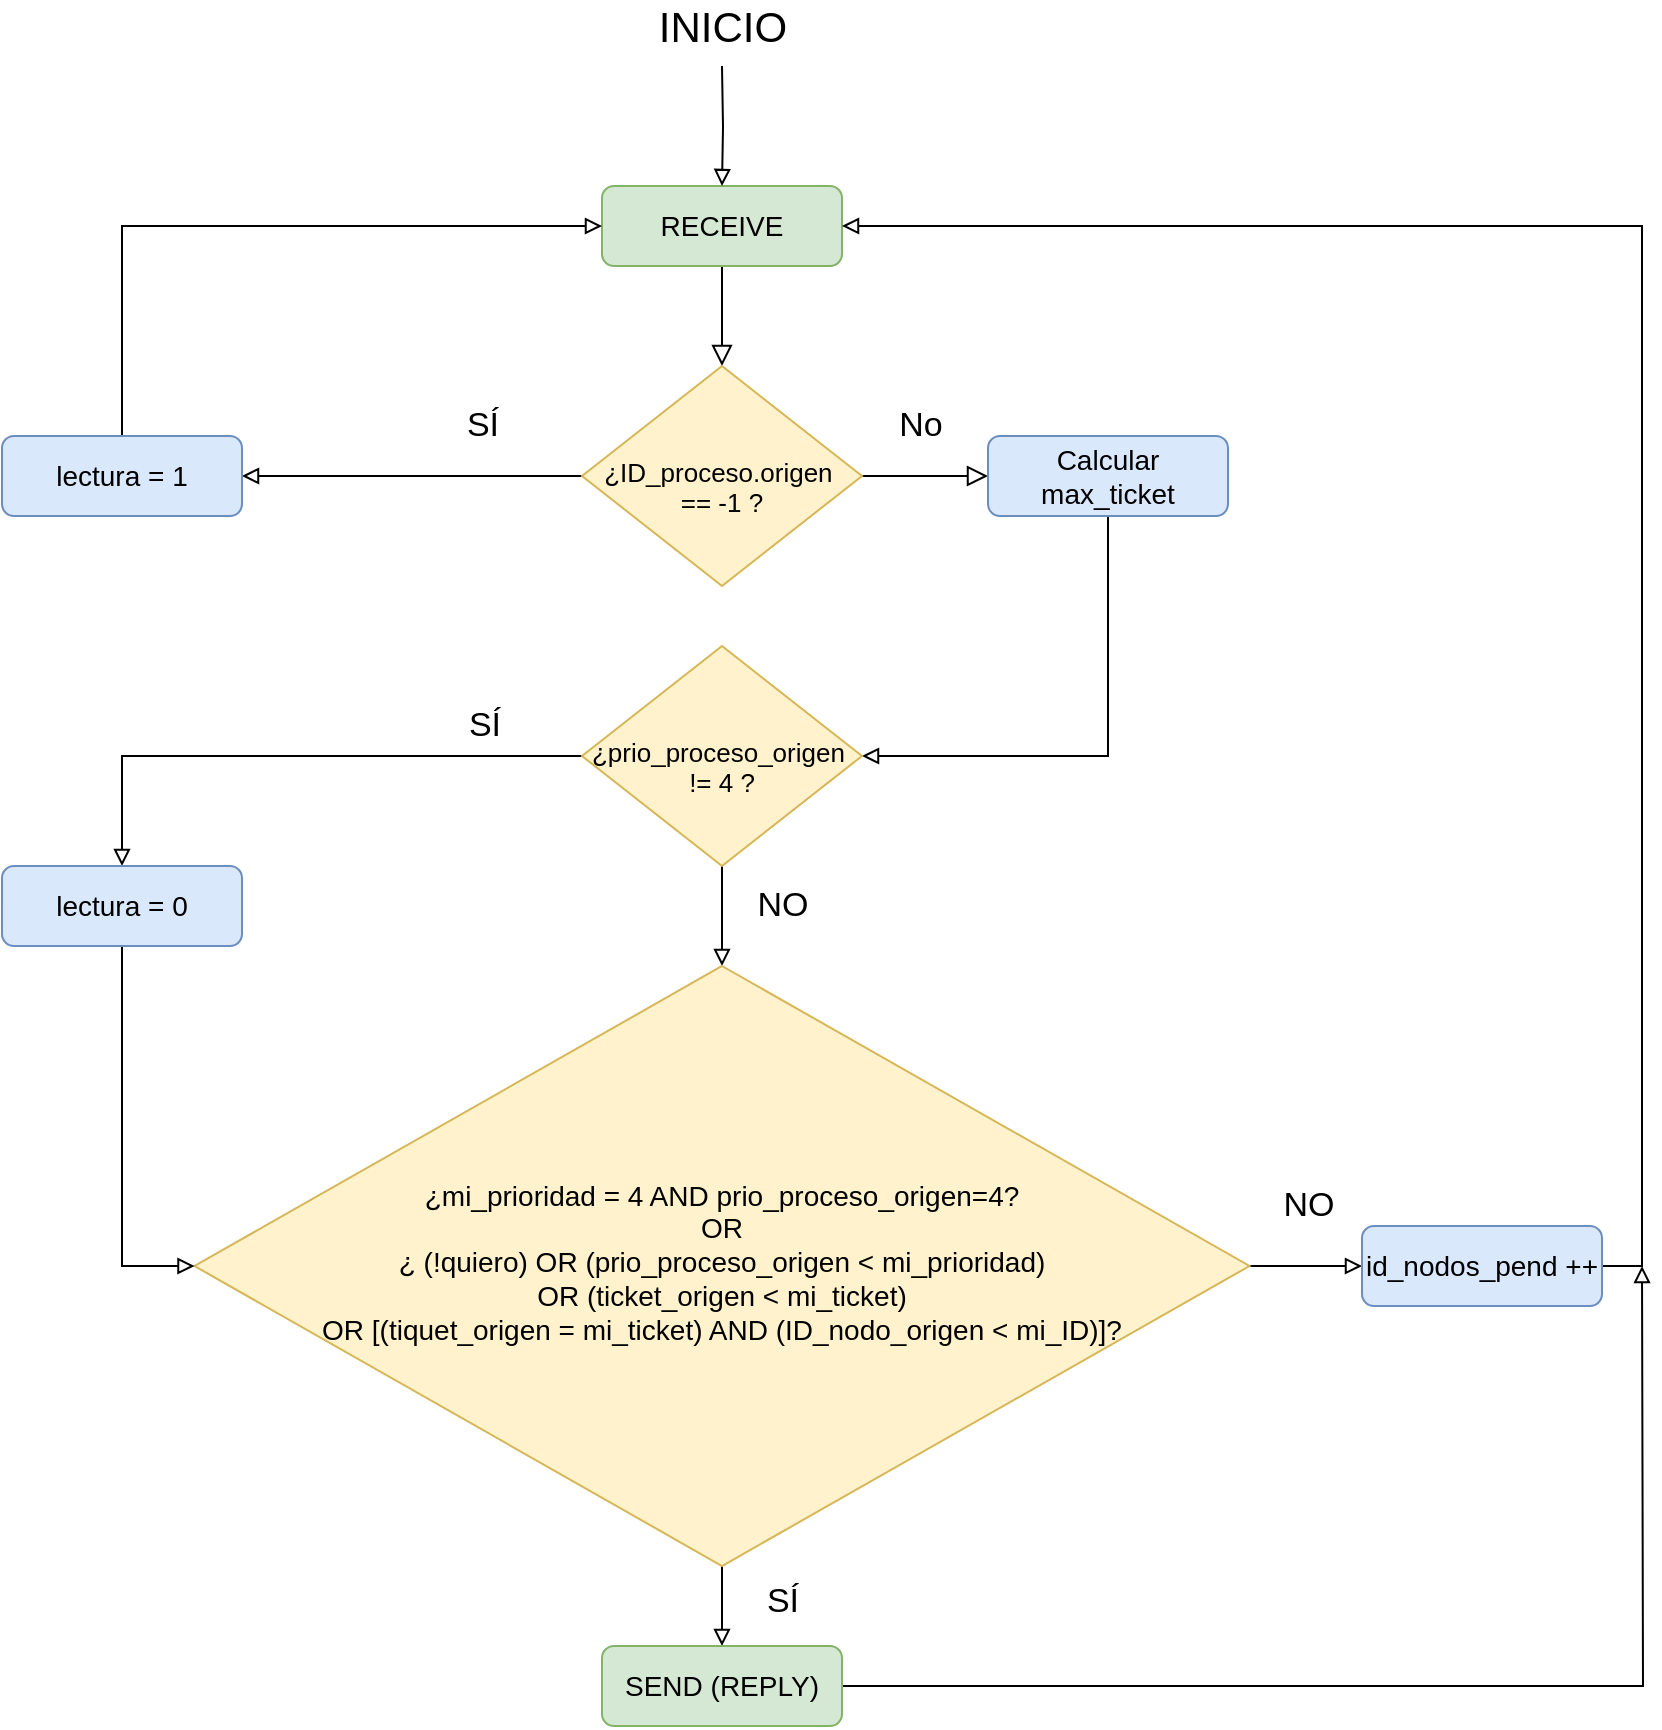 <mxfile version="14.6.10" type="github">
  <diagram id="C5RBs43oDa-KdzZeNtuy" name="Page-1">
    <mxGraphModel dx="2500" dy="896" grid="1" gridSize="10" guides="1" tooltips="1" connect="1" arrows="1" fold="1" page="1" pageScale="1" pageWidth="827" pageHeight="1169" math="0" shadow="0">
      <root>
        <mxCell id="WIyWlLk6GJQsqaUBKTNV-0" />
        <mxCell id="WIyWlLk6GJQsqaUBKTNV-1" parent="WIyWlLk6GJQsqaUBKTNV-0" />
        <mxCell id="WIyWlLk6GJQsqaUBKTNV-2" value="" style="rounded=0;html=1;jettySize=auto;orthogonalLoop=1;fontSize=11;endArrow=block;endFill=0;endSize=8;strokeWidth=1;shadow=0;labelBackgroundColor=none;edgeStyle=orthogonalEdgeStyle;" parent="WIyWlLk6GJQsqaUBKTNV-1" source="WIyWlLk6GJQsqaUBKTNV-3" edge="1">
          <mxGeometry relative="1" as="geometry">
            <mxPoint x="220" y="230" as="targetPoint" />
          </mxGeometry>
        </mxCell>
        <mxCell id="WIyWlLk6GJQsqaUBKTNV-3" value="RECEIVE" style="rounded=1;whiteSpace=wrap;html=1;fontSize=14;glass=0;strokeWidth=1;shadow=0;fillColor=#d5e8d4;strokeColor=#82b366;" parent="WIyWlLk6GJQsqaUBKTNV-1" vertex="1">
          <mxGeometry x="160" y="140" width="120" height="40" as="geometry" />
        </mxCell>
        <mxCell id="WIyWlLk6GJQsqaUBKTNV-8" value="No" style="rounded=0;html=1;jettySize=auto;orthogonalLoop=1;fontSize=17;endArrow=block;endFill=0;endSize=8;strokeWidth=1;shadow=0;labelBackgroundColor=none;edgeStyle=orthogonalEdgeStyle;" parent="WIyWlLk6GJQsqaUBKTNV-1" source="WIyWlLk6GJQsqaUBKTNV-10" target="WIyWlLk6GJQsqaUBKTNV-11" edge="1">
          <mxGeometry x="-0.048" y="25" relative="1" as="geometry">
            <mxPoint x="-1" as="offset" />
          </mxGeometry>
        </mxCell>
        <mxCell id="LbfQdKDmIrUBHFjcvGVK-4" style="edgeStyle=orthogonalEdgeStyle;rounded=0;orthogonalLoop=1;jettySize=auto;html=1;exitX=0;exitY=0.5;exitDx=0;exitDy=0;entryX=1;entryY=0.5;entryDx=0;entryDy=0;endArrow=block;endFill=0;" edge="1" parent="WIyWlLk6GJQsqaUBKTNV-1" source="WIyWlLk6GJQsqaUBKTNV-10" target="LbfQdKDmIrUBHFjcvGVK-3">
          <mxGeometry relative="1" as="geometry" />
        </mxCell>
        <mxCell id="LbfQdKDmIrUBHFjcvGVK-6" value="SÍ" style="edgeLabel;html=1;align=center;verticalAlign=middle;resizable=0;points=[];fontSize=17;" vertex="1" connectable="0" parent="LbfQdKDmIrUBHFjcvGVK-4">
          <mxGeometry x="0.32" y="-1" relative="1" as="geometry">
            <mxPoint x="62" y="-24" as="offset" />
          </mxGeometry>
        </mxCell>
        <mxCell id="WIyWlLk6GJQsqaUBKTNV-10" value="&amp;nbsp;&lt;br style=&quot;font-size: 13px;&quot;&gt;¿ID_proceso.origen&amp;nbsp;&lt;br style=&quot;font-size: 13px;&quot;&gt;== -1 ?" style="rhombus;whiteSpace=wrap;html=1;shadow=0;fontFamily=Helvetica;fontSize=13;align=center;strokeWidth=1;spacing=6;spacingTop=-4;fillColor=#fff2cc;strokeColor=#d6b656;" parent="WIyWlLk6GJQsqaUBKTNV-1" vertex="1">
          <mxGeometry x="150" y="230" width="140" height="110" as="geometry" />
        </mxCell>
        <mxCell id="LbfQdKDmIrUBHFjcvGVK-9" style="edgeStyle=orthogonalEdgeStyle;rounded=0;orthogonalLoop=1;jettySize=auto;html=1;exitX=0.5;exitY=1;exitDx=0;exitDy=0;entryX=1;entryY=0.5;entryDx=0;entryDy=0;endArrow=block;endFill=0;" edge="1" parent="WIyWlLk6GJQsqaUBKTNV-1" source="WIyWlLk6GJQsqaUBKTNV-11" target="LbfQdKDmIrUBHFjcvGVK-7">
          <mxGeometry relative="1" as="geometry" />
        </mxCell>
        <mxCell id="WIyWlLk6GJQsqaUBKTNV-11" value="Calcular max_ticket" style="rounded=1;whiteSpace=wrap;html=1;fontSize=14;glass=0;strokeWidth=1;shadow=0;fillColor=#dae8fc;strokeColor=#6c8ebf;" parent="WIyWlLk6GJQsqaUBKTNV-1" vertex="1">
          <mxGeometry x="353" y="265" width="120" height="40" as="geometry" />
        </mxCell>
        <mxCell id="LbfQdKDmIrUBHFjcvGVK-1" value="INICIO" style="edgeStyle=orthogonalEdgeStyle;rounded=0;orthogonalLoop=1;jettySize=auto;html=1;endArrow=block;endFill=0;fontSize=21;" edge="1" parent="WIyWlLk6GJQsqaUBKTNV-1" target="WIyWlLk6GJQsqaUBKTNV-3">
          <mxGeometry x="-1" y="-20" relative="1" as="geometry">
            <mxPoint x="220" y="80" as="sourcePoint" />
            <mxPoint x="20" y="-20" as="offset" />
          </mxGeometry>
        </mxCell>
        <mxCell id="LbfQdKDmIrUBHFjcvGVK-5" style="edgeStyle=orthogonalEdgeStyle;rounded=0;orthogonalLoop=1;jettySize=auto;html=1;exitX=0.5;exitY=0;exitDx=0;exitDy=0;entryX=0;entryY=0.5;entryDx=0;entryDy=0;endArrow=block;endFill=0;" edge="1" parent="WIyWlLk6GJQsqaUBKTNV-1" source="LbfQdKDmIrUBHFjcvGVK-3" target="WIyWlLk6GJQsqaUBKTNV-3">
          <mxGeometry relative="1" as="geometry" />
        </mxCell>
        <mxCell id="LbfQdKDmIrUBHFjcvGVK-3" value="lectura = 1" style="rounded=1;whiteSpace=wrap;html=1;fontSize=14;glass=0;strokeWidth=1;shadow=0;fillColor=#dae8fc;strokeColor=#6c8ebf;" vertex="1" parent="WIyWlLk6GJQsqaUBKTNV-1">
          <mxGeometry x="-140" y="265" width="120" height="40" as="geometry" />
        </mxCell>
        <mxCell id="LbfQdKDmIrUBHFjcvGVK-12" style="edgeStyle=orthogonalEdgeStyle;rounded=0;orthogonalLoop=1;jettySize=auto;html=1;exitX=0;exitY=0.5;exitDx=0;exitDy=0;entryX=0.5;entryY=0;entryDx=0;entryDy=0;endArrow=block;endFill=0;" edge="1" parent="WIyWlLk6GJQsqaUBKTNV-1" source="LbfQdKDmIrUBHFjcvGVK-7" target="LbfQdKDmIrUBHFjcvGVK-11">
          <mxGeometry relative="1" as="geometry" />
        </mxCell>
        <mxCell id="LbfQdKDmIrUBHFjcvGVK-15" value="SÍ" style="edgeLabel;html=1;align=center;verticalAlign=middle;resizable=0;points=[];fontSize=17;" vertex="1" connectable="0" parent="LbfQdKDmIrUBHFjcvGVK-12">
          <mxGeometry x="-0.04" y="1" relative="1" as="geometry">
            <mxPoint x="88" y="-16" as="offset" />
          </mxGeometry>
        </mxCell>
        <mxCell id="LbfQdKDmIrUBHFjcvGVK-14" value="NO" style="edgeStyle=orthogonalEdgeStyle;rounded=0;orthogonalLoop=1;jettySize=auto;html=1;exitX=0.5;exitY=1;exitDx=0;exitDy=0;entryX=0.5;entryY=0;entryDx=0;entryDy=0;endArrow=block;endFill=0;fontSize=17;" edge="1" parent="WIyWlLk6GJQsqaUBKTNV-1" source="LbfQdKDmIrUBHFjcvGVK-7" target="LbfQdKDmIrUBHFjcvGVK-10">
          <mxGeometry x="-0.2" y="30" relative="1" as="geometry">
            <mxPoint as="offset" />
          </mxGeometry>
        </mxCell>
        <mxCell id="LbfQdKDmIrUBHFjcvGVK-7" value="&amp;nbsp;&lt;br style=&quot;font-size: 13px;&quot;&gt;¿prio_proceso_origen&amp;nbsp;&lt;br style=&quot;font-size: 13px;&quot;&gt;!= 4 ?" style="rhombus;whiteSpace=wrap;html=1;shadow=0;fontFamily=Helvetica;fontSize=13;align=center;strokeWidth=1;spacing=6;spacingTop=-4;fillColor=#fff2cc;strokeColor=#d6b656;" vertex="1" parent="WIyWlLk6GJQsqaUBKTNV-1">
          <mxGeometry x="150" y="370" width="140" height="110" as="geometry" />
        </mxCell>
        <mxCell id="LbfQdKDmIrUBHFjcvGVK-18" value="SÍ" style="edgeStyle=orthogonalEdgeStyle;rounded=0;orthogonalLoop=1;jettySize=auto;html=1;exitX=0.5;exitY=1;exitDx=0;exitDy=0;entryX=0.5;entryY=0;entryDx=0;entryDy=0;endArrow=block;endFill=0;fontSize=17;" edge="1" parent="WIyWlLk6GJQsqaUBKTNV-1" source="LbfQdKDmIrUBHFjcvGVK-10" target="LbfQdKDmIrUBHFjcvGVK-17">
          <mxGeometry x="-0.111" y="30" relative="1" as="geometry">
            <mxPoint as="offset" />
          </mxGeometry>
        </mxCell>
        <mxCell id="LbfQdKDmIrUBHFjcvGVK-19" value="NO" style="edgeStyle=orthogonalEdgeStyle;rounded=0;orthogonalLoop=1;jettySize=auto;html=1;exitX=1;exitY=0.5;exitDx=0;exitDy=0;entryX=0;entryY=0.5;entryDx=0;entryDy=0;endArrow=block;endFill=0;fontSize=17;" edge="1" parent="WIyWlLk6GJQsqaUBKTNV-1" source="LbfQdKDmIrUBHFjcvGVK-10" target="LbfQdKDmIrUBHFjcvGVK-16">
          <mxGeometry x="0.04" y="30" relative="1" as="geometry">
            <mxPoint as="offset" />
          </mxGeometry>
        </mxCell>
        <mxCell id="LbfQdKDmIrUBHFjcvGVK-10" value="¿mi_prioridad = 4 AND prio_proceso_origen=4?&lt;br style=&quot;font-size: 14px;&quot;&gt;OR&lt;br style=&quot;font-size: 14px;&quot;&gt;¿ (!quiero) OR (prio_proceso_origen &amp;lt; mi_prioridad)&lt;br style=&quot;font-size: 14px;&quot;&gt;OR (ticket_origen &amp;lt; mi_ticket)&lt;br style=&quot;font-size: 14px;&quot;&gt;OR [(tiquet_origen = mi_ticket) AND (ID_nodo_origen &amp;lt; mi_ID)]?" style="rhombus;whiteSpace=wrap;html=1;shadow=0;fontFamily=Helvetica;fontSize=14;align=center;strokeWidth=1;spacing=6;spacingTop=-4;fillColor=#fff2cc;strokeColor=#d6b656;" vertex="1" parent="WIyWlLk6GJQsqaUBKTNV-1">
          <mxGeometry x="-43.75" y="530" width="527.5" height="300" as="geometry" />
        </mxCell>
        <mxCell id="LbfQdKDmIrUBHFjcvGVK-13" style="edgeStyle=orthogonalEdgeStyle;rounded=0;orthogonalLoop=1;jettySize=auto;html=1;exitX=0.5;exitY=1;exitDx=0;exitDy=0;entryX=0;entryY=0.5;entryDx=0;entryDy=0;endArrow=block;endFill=0;" edge="1" parent="WIyWlLk6GJQsqaUBKTNV-1" source="LbfQdKDmIrUBHFjcvGVK-11" target="LbfQdKDmIrUBHFjcvGVK-10">
          <mxGeometry relative="1" as="geometry" />
        </mxCell>
        <mxCell id="LbfQdKDmIrUBHFjcvGVK-11" value="lectura = 0" style="rounded=1;whiteSpace=wrap;html=1;fontSize=14;glass=0;strokeWidth=1;shadow=0;fillColor=#dae8fc;strokeColor=#6c8ebf;" vertex="1" parent="WIyWlLk6GJQsqaUBKTNV-1">
          <mxGeometry x="-140" y="480" width="120" height="40" as="geometry" />
        </mxCell>
        <mxCell id="LbfQdKDmIrUBHFjcvGVK-21" style="edgeStyle=orthogonalEdgeStyle;rounded=0;orthogonalLoop=1;jettySize=auto;html=1;exitX=1;exitY=0.5;exitDx=0;exitDy=0;entryX=1;entryY=0.5;entryDx=0;entryDy=0;endArrow=block;endFill=0;" edge="1" parent="WIyWlLk6GJQsqaUBKTNV-1" source="LbfQdKDmIrUBHFjcvGVK-16" target="WIyWlLk6GJQsqaUBKTNV-3">
          <mxGeometry relative="1" as="geometry" />
        </mxCell>
        <mxCell id="LbfQdKDmIrUBHFjcvGVK-16" value="id_nodos_pend ++" style="rounded=1;whiteSpace=wrap;html=1;fontSize=14;glass=0;strokeWidth=1;shadow=0;fillColor=#dae8fc;strokeColor=#6c8ebf;" vertex="1" parent="WIyWlLk6GJQsqaUBKTNV-1">
          <mxGeometry x="540" y="660" width="120" height="40" as="geometry" />
        </mxCell>
        <mxCell id="LbfQdKDmIrUBHFjcvGVK-23" style="edgeStyle=orthogonalEdgeStyle;rounded=0;orthogonalLoop=1;jettySize=auto;html=1;exitX=1;exitY=0.5;exitDx=0;exitDy=0;fontSize=14;endArrow=block;endFill=0;" edge="1" parent="WIyWlLk6GJQsqaUBKTNV-1" source="LbfQdKDmIrUBHFjcvGVK-17">
          <mxGeometry relative="1" as="geometry">
            <mxPoint x="680" y="680" as="targetPoint" />
          </mxGeometry>
        </mxCell>
        <mxCell id="LbfQdKDmIrUBHFjcvGVK-17" value="SEND (REPLY)" style="rounded=1;whiteSpace=wrap;html=1;fontSize=14;glass=0;strokeWidth=1;shadow=0;fillColor=#d5e8d4;strokeColor=#82b366;" vertex="1" parent="WIyWlLk6GJQsqaUBKTNV-1">
          <mxGeometry x="160" y="870" width="120" height="40" as="geometry" />
        </mxCell>
      </root>
    </mxGraphModel>
  </diagram>
</mxfile>
